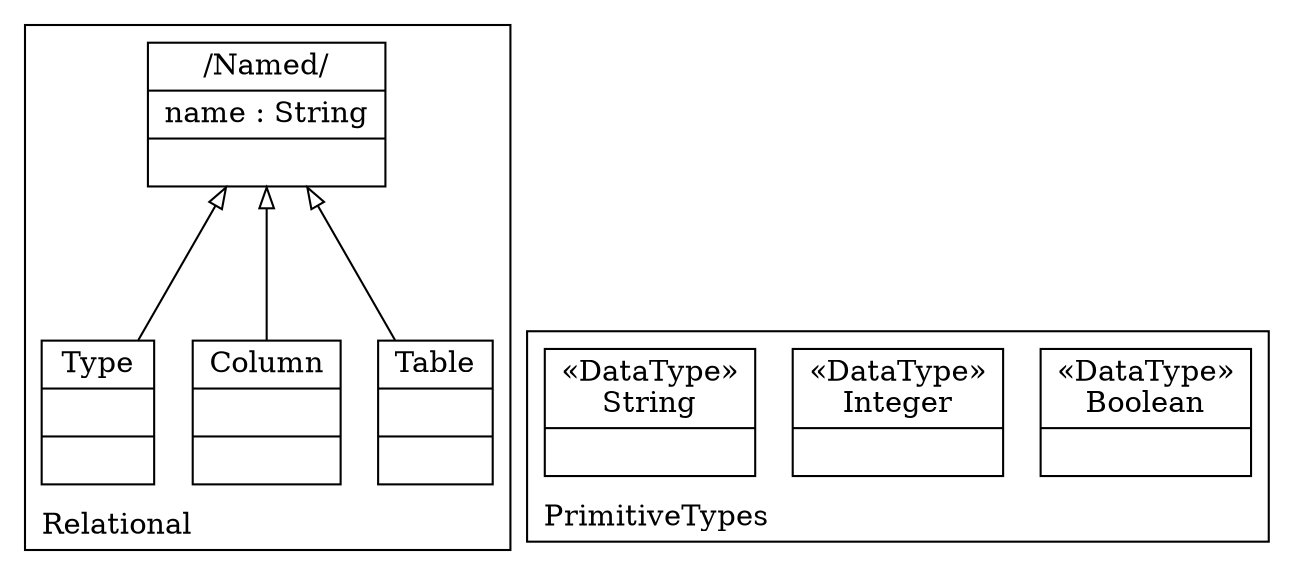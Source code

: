 digraph "KM3 Model in DOT" {
graph[rankdir=BT,labeljust=l,labelloc=t,nodeSep=0.75,compound=true];
 subgraph "cluster_Relational"{
labelloc=t
color=black
label=Relational
 node[shape=record];
Named[label="{/Named/|name : String| }"]
;
 node[shape=record];
Table[label="{Table| | }"]
 Table->Named[arrowhead=onormal,group=Named,minlen=2,constraint=true,]
;
 node[shape=record];
Column[label="{Column| | }"]
 Column->Named[arrowhead=onormal,group=Named,minlen=2,constraint=true,]
;
 node[shape=record];
Type[label="{Type| | }"]
 Type->Named[arrowhead=onormal,group=Named,minlen=2,constraint=true,]
;

} subgraph "cluster_PrimitiveTypes"{
labelloc=t
color=black
label=PrimitiveTypes
 node[shape=record];
Boolean[label="{&#171;DataType&#187;\nBoolean|}"]
;
 node[shape=record];
Integer[label="{&#171;DataType&#187;\nInteger|}"]
;
 node[shape=record];
String[label="{&#171;DataType&#187;\nString|}"]
;

}
}